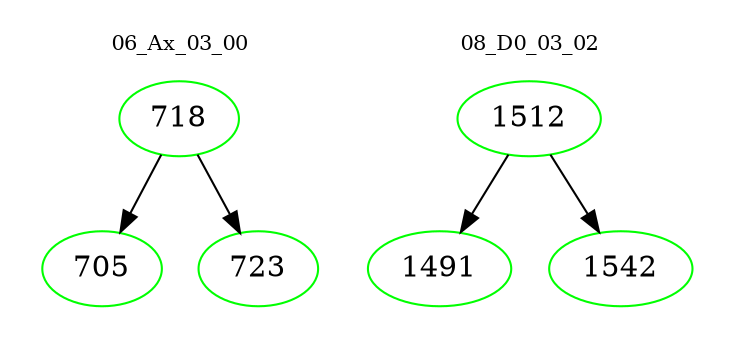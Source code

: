 digraph{
subgraph cluster_0 {
color = white
label = "06_Ax_03_00";
fontsize=10;
T0_718 [label="718", color="green"]
T0_718 -> T0_705 [color="black"]
T0_705 [label="705", color="green"]
T0_718 -> T0_723 [color="black"]
T0_723 [label="723", color="green"]
}
subgraph cluster_1 {
color = white
label = "08_D0_03_02";
fontsize=10;
T1_1512 [label="1512", color="green"]
T1_1512 -> T1_1491 [color="black"]
T1_1491 [label="1491", color="green"]
T1_1512 -> T1_1542 [color="black"]
T1_1542 [label="1542", color="green"]
}
}
